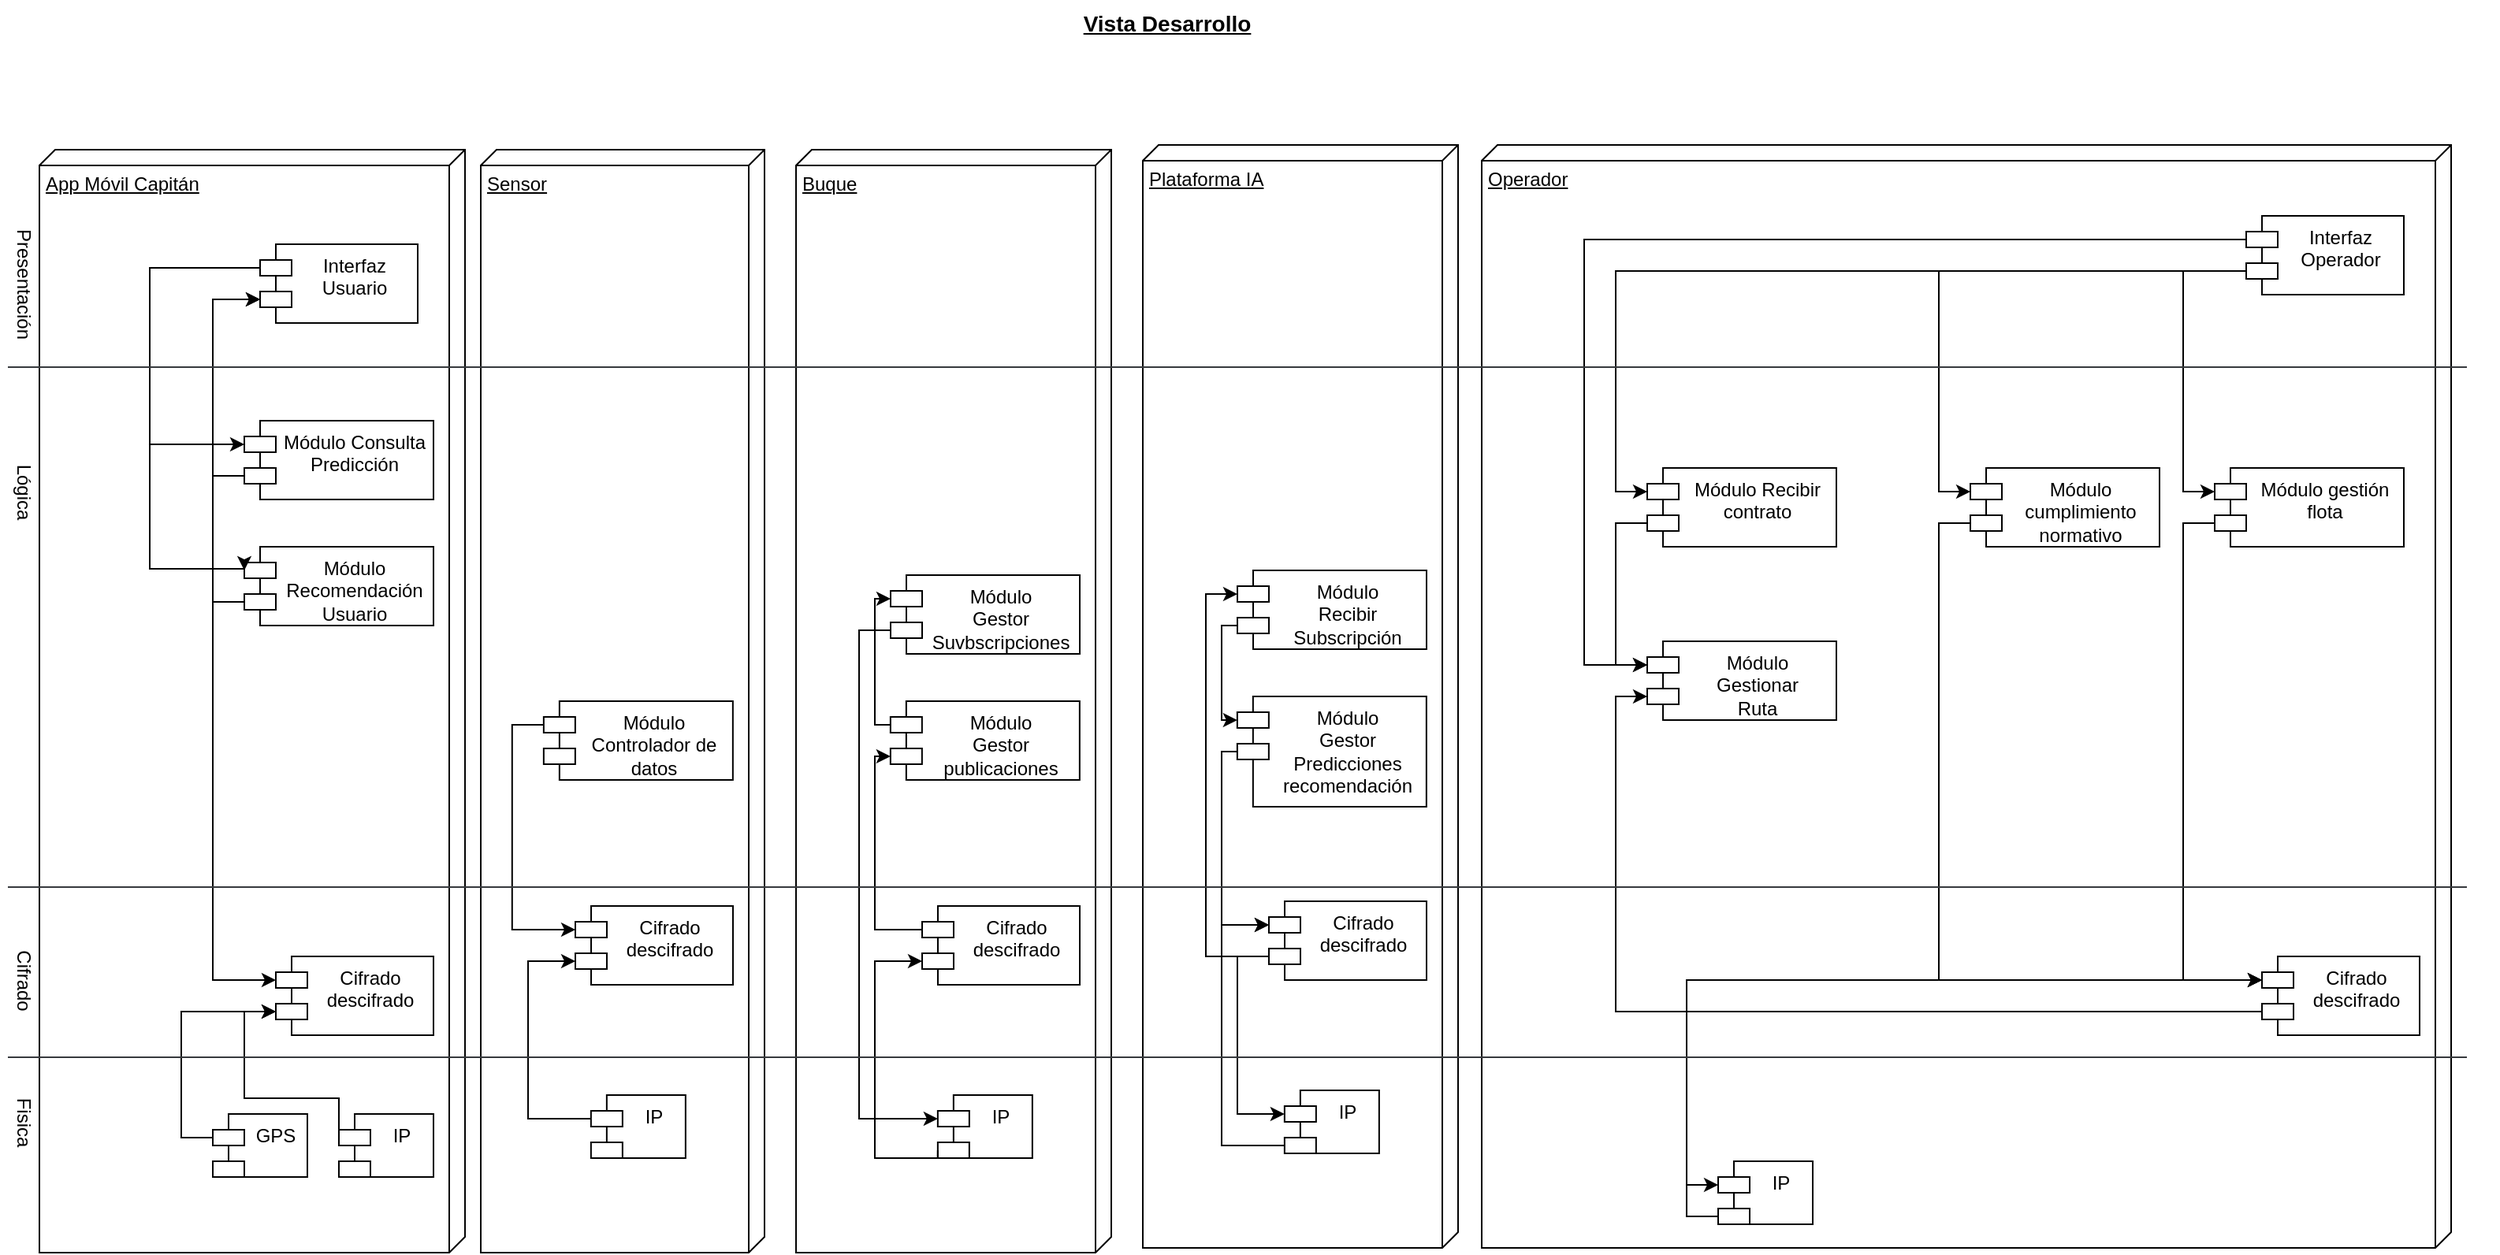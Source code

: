 <mxfile version="24.0.7" type="github">
  <diagram name="Page-1" id="5f0bae14-7c28-e335-631c-24af17079c00">
    <mxGraphModel dx="1059" dy="563" grid="1" gridSize="10" guides="1" tooltips="1" connect="1" arrows="1" fold="1" page="1" pageScale="1" pageWidth="1100" pageHeight="850" background="none" math="0" shadow="0">
      <root>
        <mxCell id="0" />
        <mxCell id="1" parent="0" />
        <mxCell id="DLwNo6UtiTYIvXjJcbHC-111" value="" style="group" parent="1" vertex="1" connectable="0">
          <mxGeometry x="230" y="130" width="1585" height="703" as="geometry" />
        </mxCell>
        <mxCell id="DLwNo6UtiTYIvXjJcbHC-93" value="Operador" style="verticalAlign=top;align=left;spacingTop=8;spacingLeft=2;spacingRight=12;shape=cube;size=10;direction=south;fontStyle=4;html=1;whiteSpace=wrap;" parent="DLwNo6UtiTYIvXjJcbHC-111" vertex="1">
          <mxGeometry x="940" width="615" height="700" as="geometry" />
        </mxCell>
        <mxCell id="DLwNo6UtiTYIvXjJcbHC-2" value="App Móvil Capitán" style="verticalAlign=top;align=left;spacingTop=8;spacingLeft=2;spacingRight=12;shape=cube;size=10;direction=south;fontStyle=4;html=1;whiteSpace=wrap;" parent="DLwNo6UtiTYIvXjJcbHC-111" vertex="1">
          <mxGeometry x="25.0" y="3" width="270" height="700" as="geometry" />
        </mxCell>
        <mxCell id="DLwNo6UtiTYIvXjJcbHC-6" value="Presentación" style="text;html=1;align=center;verticalAlign=middle;resizable=0;points=[];autosize=1;strokeColor=none;fillColor=none;rotation=90;" parent="DLwNo6UtiTYIvXjJcbHC-111" vertex="1">
          <mxGeometry x="-30.0" y="73" width="90" height="30" as="geometry" />
        </mxCell>
        <mxCell id="DLwNo6UtiTYIvXjJcbHC-7" value="Lógica" style="text;html=1;align=center;verticalAlign=middle;resizable=0;points=[];autosize=1;strokeColor=none;fillColor=none;rotation=90;" parent="DLwNo6UtiTYIvXjJcbHC-111" vertex="1">
          <mxGeometry x="-15.0" y="205" width="60" height="30" as="geometry" />
        </mxCell>
        <mxCell id="DLwNo6UtiTYIvXjJcbHC-8" value="Cifrado" style="text;html=1;align=center;verticalAlign=middle;resizable=0;points=[];autosize=1;strokeColor=none;fillColor=none;rotation=90;" parent="DLwNo6UtiTYIvXjJcbHC-111" vertex="1">
          <mxGeometry x="-15.0" y="515" width="60" height="30" as="geometry" />
        </mxCell>
        <mxCell id="DLwNo6UtiTYIvXjJcbHC-9" value="Fisica" style="text;html=1;align=center;verticalAlign=middle;resizable=0;points=[];autosize=1;strokeColor=none;fillColor=none;rotation=90;" parent="DLwNo6UtiTYIvXjJcbHC-111" vertex="1">
          <mxGeometry x="-10.0" y="605" width="50" height="30" as="geometry" />
        </mxCell>
        <mxCell id="DLwNo6UtiTYIvXjJcbHC-25" style="edgeStyle=orthogonalEdgeStyle;rounded=0;orthogonalLoop=1;jettySize=auto;html=1;exitX=0;exitY=0;exitDx=0;exitDy=15;exitPerimeter=0;entryX=0;entryY=0;entryDx=0;entryDy=15;entryPerimeter=0;" parent="DLwNo6UtiTYIvXjJcbHC-111" source="DLwNo6UtiTYIvXjJcbHC-12" target="DLwNo6UtiTYIvXjJcbHC-13" edge="1">
          <mxGeometry relative="1" as="geometry">
            <mxPoint x="144.93" y="88.97" as="sourcePoint" />
            <mxPoint x="134.93" y="203.97" as="targetPoint" />
            <Array as="points">
              <mxPoint x="95" y="78" />
              <mxPoint x="95" y="190" />
            </Array>
          </mxGeometry>
        </mxCell>
        <mxCell id="DLwNo6UtiTYIvXjJcbHC-12" value="&lt;div&gt;Interfaz &lt;br&gt;&lt;/div&gt;&lt;div&gt;Usuario&lt;br&gt;&lt;/div&gt;" style="shape=module;align=left;spacingLeft=20;align=center;verticalAlign=top;whiteSpace=wrap;html=1;" parent="DLwNo6UtiTYIvXjJcbHC-111" vertex="1">
          <mxGeometry x="165" y="63" width="100" height="50" as="geometry" />
        </mxCell>
        <mxCell id="DLwNo6UtiTYIvXjJcbHC-13" value="&lt;div&gt;Módulo Consulta&lt;br&gt;&lt;/div&gt;&lt;div&gt;Predicción&lt;br&gt;&lt;/div&gt;" style="shape=module;align=left;spacingLeft=20;align=center;verticalAlign=top;whiteSpace=wrap;html=1;" parent="DLwNo6UtiTYIvXjJcbHC-111" vertex="1">
          <mxGeometry x="155" y="175" width="120" height="50" as="geometry" />
        </mxCell>
        <mxCell id="DLwNo6UtiTYIvXjJcbHC-38" style="edgeStyle=orthogonalEdgeStyle;rounded=0;orthogonalLoop=1;jettySize=auto;html=1;exitX=0;exitY=0;exitDx=0;exitDy=35;exitPerimeter=0;entryX=0;entryY=0;entryDx=0;entryDy=15;entryPerimeter=0;" parent="DLwNo6UtiTYIvXjJcbHC-111" source="DLwNo6UtiTYIvXjJcbHC-15" target="DLwNo6UtiTYIvXjJcbHC-16" edge="1">
          <mxGeometry relative="1" as="geometry" />
        </mxCell>
        <mxCell id="DLwNo6UtiTYIvXjJcbHC-15" value="&lt;div&gt;Módulo&lt;/div&gt;&lt;div&gt;Recomendación &lt;br&gt;&lt;/div&gt;&lt;div&gt;Usuario&lt;br&gt;&lt;/div&gt;" style="shape=module;align=left;spacingLeft=20;align=center;verticalAlign=top;whiteSpace=wrap;html=1;" parent="DLwNo6UtiTYIvXjJcbHC-111" vertex="1">
          <mxGeometry x="155" y="255" width="120" height="50" as="geometry" />
        </mxCell>
        <mxCell id="DLwNo6UtiTYIvXjJcbHC-23" value="GPS" style="shape=module;align=left;spacingLeft=20;align=center;verticalAlign=top;whiteSpace=wrap;html=1;" parent="DLwNo6UtiTYIvXjJcbHC-111" vertex="1">
          <mxGeometry x="135" y="615" width="60" height="40" as="geometry" />
        </mxCell>
        <mxCell id="DLwNo6UtiTYIvXjJcbHC-32" style="edgeStyle=orthogonalEdgeStyle;rounded=0;orthogonalLoop=1;jettySize=auto;html=1;exitX=0;exitY=0;exitDx=0;exitDy=15;exitPerimeter=0;entryX=0;entryY=0;entryDx=0;entryDy=15;entryPerimeter=0;" parent="DLwNo6UtiTYIvXjJcbHC-111" source="DLwNo6UtiTYIvXjJcbHC-12" target="DLwNo6UtiTYIvXjJcbHC-15" edge="1">
          <mxGeometry relative="1" as="geometry">
            <mxPoint x="175" y="88" as="sourcePoint" />
            <mxPoint x="165" y="200" as="targetPoint" />
            <Array as="points">
              <mxPoint x="95" y="78" />
              <mxPoint x="95" y="269" />
              <mxPoint x="155" y="269" />
            </Array>
          </mxGeometry>
        </mxCell>
        <mxCell id="DLwNo6UtiTYIvXjJcbHC-33" style="edgeStyle=orthogonalEdgeStyle;rounded=0;orthogonalLoop=1;jettySize=auto;html=1;exitX=0;exitY=0;exitDx=0;exitDy=35;exitPerimeter=0;entryX=0;entryY=0;entryDx=0;entryDy=35;entryPerimeter=0;" parent="DLwNo6UtiTYIvXjJcbHC-111" source="DLwNo6UtiTYIvXjJcbHC-13" target="DLwNo6UtiTYIvXjJcbHC-12" edge="1">
          <mxGeometry relative="1" as="geometry" />
        </mxCell>
        <mxCell id="DLwNo6UtiTYIvXjJcbHC-34" style="edgeStyle=orthogonalEdgeStyle;rounded=0;orthogonalLoop=1;jettySize=auto;html=1;exitX=0;exitY=0;exitDx=0;exitDy=35;exitPerimeter=0;entryX=0;entryY=0;entryDx=0;entryDy=35;entryPerimeter=0;" parent="DLwNo6UtiTYIvXjJcbHC-111" source="DLwNo6UtiTYIvXjJcbHC-15" target="DLwNo6UtiTYIvXjJcbHC-12" edge="1">
          <mxGeometry relative="1" as="geometry" />
        </mxCell>
        <mxCell id="DLwNo6UtiTYIvXjJcbHC-56" value="" style="edgeStyle=orthogonalEdgeStyle;rounded=0;orthogonalLoop=1;jettySize=auto;html=1;exitX=0;exitY=0;exitDx=0;exitDy=15;exitPerimeter=0;entryX=0;entryY=0;entryDx=0;entryDy=35;entryPerimeter=0;" parent="DLwNo6UtiTYIvXjJcbHC-111" source="DLwNo6UtiTYIvXjJcbHC-23" target="DLwNo6UtiTYIvXjJcbHC-16" edge="1">
          <mxGeometry relative="1" as="geometry">
            <mxPoint x="265" y="545" as="targetPoint" />
            <mxPoint x="135" y="630" as="sourcePoint" />
            <Array as="points">
              <mxPoint x="115" y="630" />
              <mxPoint x="115" y="550" />
            </Array>
          </mxGeometry>
        </mxCell>
        <mxCell id="DLwNo6UtiTYIvXjJcbHC-16" value="&lt;div&gt;Cifrado&lt;/div&gt;&lt;div&gt;descifrado&lt;br&gt;&lt;/div&gt;" style="shape=module;align=left;spacingLeft=20;align=center;verticalAlign=top;whiteSpace=wrap;html=1;" parent="DLwNo6UtiTYIvXjJcbHC-111" vertex="1">
          <mxGeometry x="175" y="515" width="100" height="50" as="geometry" />
        </mxCell>
        <mxCell id="DLwNo6UtiTYIvXjJcbHC-4" value="Sensor" style="verticalAlign=top;align=left;spacingTop=8;spacingLeft=2;spacingRight=12;shape=cube;size=10;direction=south;fontStyle=4;html=1;whiteSpace=wrap;" parent="DLwNo6UtiTYIvXjJcbHC-111" vertex="1">
          <mxGeometry x="305" y="3" width="180" height="700" as="geometry" />
        </mxCell>
        <mxCell id="DLwNo6UtiTYIvXjJcbHC-43" value="" style="group" parent="DLwNo6UtiTYIvXjJcbHC-111" vertex="1" connectable="0">
          <mxGeometry x="335" y="353" width="130" height="290" as="geometry" />
        </mxCell>
        <mxCell id="DLwNo6UtiTYIvXjJcbHC-18" value="IP" style="shape=module;align=left;spacingLeft=20;align=center;verticalAlign=top;whiteSpace=wrap;html=1;" parent="DLwNo6UtiTYIvXjJcbHC-43" vertex="1">
          <mxGeometry x="39.93" y="250" width="60" height="40" as="geometry" />
        </mxCell>
        <mxCell id="DLwNo6UtiTYIvXjJcbHC-36" style="edgeStyle=orthogonalEdgeStyle;rounded=0;orthogonalLoop=1;jettySize=auto;html=1;exitX=0;exitY=0;exitDx=0;exitDy=15;exitPerimeter=0;entryX=0;entryY=0;entryDx=0;entryDy=35;entryPerimeter=0;" parent="DLwNo6UtiTYIvXjJcbHC-43" source="DLwNo6UtiTYIvXjJcbHC-18" target="DLwNo6UtiTYIvXjJcbHC-39" edge="1">
          <mxGeometry relative="1" as="geometry">
            <mxPoint x="39.93" y="180" as="targetPoint" />
            <Array as="points">
              <mxPoint y="265" />
              <mxPoint y="165" />
            </Array>
          </mxGeometry>
        </mxCell>
        <mxCell id="DLwNo6UtiTYIvXjJcbHC-39" value="&lt;div&gt;Cifrado&lt;/div&gt;&lt;div&gt;descifrado&lt;br&gt;&lt;/div&gt;" style="shape=module;align=left;spacingLeft=20;align=center;verticalAlign=top;whiteSpace=wrap;html=1;" parent="DLwNo6UtiTYIvXjJcbHC-43" vertex="1">
          <mxGeometry x="30" y="130" width="100" height="50" as="geometry" />
        </mxCell>
        <mxCell id="DLwNo6UtiTYIvXjJcbHC-40" value="&lt;div&gt;Módulo&lt;/div&gt;Controlador de datos" style="shape=module;align=left;spacingLeft=20;align=center;verticalAlign=top;whiteSpace=wrap;html=1;" parent="DLwNo6UtiTYIvXjJcbHC-43" vertex="1">
          <mxGeometry x="9.93" width="120" height="50" as="geometry" />
        </mxCell>
        <mxCell id="DLwNo6UtiTYIvXjJcbHC-42" style="edgeStyle=orthogonalEdgeStyle;rounded=0;orthogonalLoop=1;jettySize=auto;html=1;exitX=0;exitY=0;exitDx=0;exitDy=15;exitPerimeter=0;entryX=0;entryY=0;entryDx=0;entryDy=15;entryPerimeter=0;" parent="DLwNo6UtiTYIvXjJcbHC-43" source="DLwNo6UtiTYIvXjJcbHC-40" target="DLwNo6UtiTYIvXjJcbHC-39" edge="1">
          <mxGeometry relative="1" as="geometry" />
        </mxCell>
        <mxCell id="DLwNo6UtiTYIvXjJcbHC-59" value="" style="group" parent="DLwNo6UtiTYIvXjJcbHC-111" vertex="1" connectable="0">
          <mxGeometry x="725" width="200" height="700" as="geometry" />
        </mxCell>
        <mxCell id="DLwNo6UtiTYIvXjJcbHC-60" value="Plataforma IA" style="verticalAlign=top;align=left;spacingTop=8;spacingLeft=2;spacingRight=12;shape=cube;size=10;direction=south;fontStyle=4;html=1;whiteSpace=wrap;" parent="DLwNo6UtiTYIvXjJcbHC-59" vertex="1">
          <mxGeometry width="200" height="700" as="geometry" />
        </mxCell>
        <mxCell id="DLwNo6UtiTYIvXjJcbHC-61" value="" style="group" parent="DLwNo6UtiTYIvXjJcbHC-59" vertex="1" connectable="0">
          <mxGeometry x="50" y="350" width="130" height="290" as="geometry" />
        </mxCell>
        <mxCell id="DLwNo6UtiTYIvXjJcbHC-62" value="IP" style="shape=module;align=left;spacingLeft=20;align=center;verticalAlign=top;whiteSpace=wrap;html=1;" parent="DLwNo6UtiTYIvXjJcbHC-61" vertex="1">
          <mxGeometry x="39.93" y="250" width="60" height="40" as="geometry" />
        </mxCell>
        <mxCell id="DLwNo6UtiTYIvXjJcbHC-63" style="edgeStyle=orthogonalEdgeStyle;rounded=0;orthogonalLoop=1;jettySize=auto;html=1;exitX=0;exitY=0;exitDx=0;exitDy=35;exitPerimeter=0;entryX=0;entryY=0;entryDx=0;entryDy=15;entryPerimeter=0;" parent="DLwNo6UtiTYIvXjJcbHC-61" source="DLwNo6UtiTYIvXjJcbHC-62" target="DLwNo6UtiTYIvXjJcbHC-64" edge="1">
          <mxGeometry relative="1" as="geometry">
            <mxPoint x="39.93" y="180" as="targetPoint" />
            <Array as="points">
              <mxPoint y="285" />
              <mxPoint y="145" />
            </Array>
          </mxGeometry>
        </mxCell>
        <mxCell id="DLwNo6UtiTYIvXjJcbHC-64" value="&lt;div&gt;Cifrado&lt;/div&gt;&lt;div&gt;descifrado&lt;br&gt;&lt;/div&gt;" style="shape=module;align=left;spacingLeft=20;align=center;verticalAlign=top;whiteSpace=wrap;html=1;" parent="DLwNo6UtiTYIvXjJcbHC-61" vertex="1">
          <mxGeometry x="30" y="130" width="100" height="50" as="geometry" />
        </mxCell>
        <mxCell id="DLwNo6UtiTYIvXjJcbHC-65" value="&lt;div&gt;Módulo&lt;/div&gt;Gestor Predicciones recomendación" style="shape=module;align=left;spacingLeft=20;align=center;verticalAlign=top;whiteSpace=wrap;html=1;" parent="DLwNo6UtiTYIvXjJcbHC-61" vertex="1">
          <mxGeometry x="9.93" width="120" height="70" as="geometry" />
        </mxCell>
        <mxCell id="DLwNo6UtiTYIvXjJcbHC-78" style="edgeStyle=orthogonalEdgeStyle;rounded=0;orthogonalLoop=1;jettySize=auto;html=1;exitX=0;exitY=0;exitDx=0;exitDy=35;exitPerimeter=0;entryX=0;entryY=0;entryDx=0;entryDy=15;entryPerimeter=0;" parent="DLwNo6UtiTYIvXjJcbHC-61" source="DLwNo6UtiTYIvXjJcbHC-64" target="DLwNo6UtiTYIvXjJcbHC-62" edge="1">
          <mxGeometry relative="1" as="geometry" />
        </mxCell>
        <mxCell id="DLwNo6UtiTYIvXjJcbHC-80" style="edgeStyle=orthogonalEdgeStyle;rounded=0;orthogonalLoop=1;jettySize=auto;html=1;exitX=0;exitY=0;exitDx=0;exitDy=35;exitPerimeter=0;entryX=0;entryY=0;entryDx=0;entryDy=15;entryPerimeter=0;" parent="DLwNo6UtiTYIvXjJcbHC-61" source="DLwNo6UtiTYIvXjJcbHC-65" target="DLwNo6UtiTYIvXjJcbHC-64" edge="1">
          <mxGeometry relative="1" as="geometry">
            <Array as="points">
              <mxPoint y="35" />
              <mxPoint y="145" />
            </Array>
          </mxGeometry>
        </mxCell>
        <mxCell id="DLwNo6UtiTYIvXjJcbHC-67" value="&lt;div&gt;Módulo&lt;/div&gt;&lt;div&gt;Recibir&lt;/div&gt;&lt;div&gt;Subscripción&lt;br&gt;&lt;/div&gt;" style="shape=module;align=left;spacingLeft=20;align=center;verticalAlign=top;whiteSpace=wrap;html=1;" parent="DLwNo6UtiTYIvXjJcbHC-59" vertex="1">
          <mxGeometry x="60" y="270" width="120" height="50" as="geometry" />
        </mxCell>
        <mxCell id="DLwNo6UtiTYIvXjJcbHC-79" style="edgeStyle=orthogonalEdgeStyle;rounded=0;orthogonalLoop=1;jettySize=auto;html=1;exitX=0;exitY=0;exitDx=0;exitDy=35;exitPerimeter=0;entryX=0;entryY=0;entryDx=0;entryDy=15;entryPerimeter=0;" parent="DLwNo6UtiTYIvXjJcbHC-59" source="DLwNo6UtiTYIvXjJcbHC-64" target="DLwNo6UtiTYIvXjJcbHC-67" edge="1">
          <mxGeometry relative="1" as="geometry" />
        </mxCell>
        <mxCell id="DLwNo6UtiTYIvXjJcbHC-81" style="edgeStyle=orthogonalEdgeStyle;rounded=0;orthogonalLoop=1;jettySize=auto;html=1;exitX=0;exitY=0;exitDx=0;exitDy=35;exitPerimeter=0;entryX=0;entryY=0;entryDx=0;entryDy=15;entryPerimeter=0;" parent="DLwNo6UtiTYIvXjJcbHC-59" source="DLwNo6UtiTYIvXjJcbHC-67" target="DLwNo6UtiTYIvXjJcbHC-65" edge="1">
          <mxGeometry relative="1" as="geometry">
            <Array as="points">
              <mxPoint x="50" y="305" />
              <mxPoint x="50" y="365" />
            </Array>
          </mxGeometry>
        </mxCell>
        <mxCell id="DLwNo6UtiTYIvXjJcbHC-70" value="IP" style="shape=module;align=left;spacingLeft=20;align=center;verticalAlign=top;whiteSpace=wrap;html=1;" parent="DLwNo6UtiTYIvXjJcbHC-111" vertex="1">
          <mxGeometry x="215.0" y="615" width="60" height="40" as="geometry" />
        </mxCell>
        <mxCell id="DLwNo6UtiTYIvXjJcbHC-72" style="edgeStyle=orthogonalEdgeStyle;rounded=0;orthogonalLoop=1;jettySize=auto;html=1;exitX=0;exitY=0;exitDx=0;exitDy=15;exitPerimeter=0;entryX=0;entryY=0;entryDx=0;entryDy=35;entryPerimeter=0;" parent="DLwNo6UtiTYIvXjJcbHC-111" source="DLwNo6UtiTYIvXjJcbHC-70" target="DLwNo6UtiTYIvXjJcbHC-16" edge="1">
          <mxGeometry relative="1" as="geometry">
            <Array as="points">
              <mxPoint x="215" y="605" />
              <mxPoint x="155" y="605" />
              <mxPoint x="155" y="550" />
            </Array>
          </mxGeometry>
        </mxCell>
        <mxCell id="DLwNo6UtiTYIvXjJcbHC-84" value="&lt;div&gt;Módulo Recibir contrato&lt;br&gt;&lt;/div&gt;" style="shape=module;align=left;spacingLeft=20;align=center;verticalAlign=top;whiteSpace=wrap;html=1;" parent="DLwNo6UtiTYIvXjJcbHC-111" vertex="1">
          <mxGeometry x="1045" y="205" width="120" height="50" as="geometry" />
        </mxCell>
        <mxCell id="DLwNo6UtiTYIvXjJcbHC-87" value="&lt;div&gt;Módulo&lt;/div&gt;&lt;div&gt;Gestionar &lt;br&gt;&lt;/div&gt;&lt;div&gt;Ruta&lt;br&gt;&lt;/div&gt;" style="shape=module;align=left;spacingLeft=20;align=center;verticalAlign=top;whiteSpace=wrap;html=1;" parent="DLwNo6UtiTYIvXjJcbHC-111" vertex="1">
          <mxGeometry x="1045" y="315" width="120" height="50" as="geometry" />
        </mxCell>
        <mxCell id="DLwNo6UtiTYIvXjJcbHC-89" value="&lt;div&gt;Cifrado&lt;/div&gt;&lt;div&gt;descifrado&lt;br&gt;&lt;/div&gt;" style="shape=module;align=left;spacingLeft=20;align=center;verticalAlign=top;whiteSpace=wrap;html=1;" parent="DLwNo6UtiTYIvXjJcbHC-111" vertex="1">
          <mxGeometry x="1435" y="515" width="100" height="50" as="geometry" />
        </mxCell>
        <mxCell id="DLwNo6UtiTYIvXjJcbHC-92" value="IP" style="shape=module;align=left;spacingLeft=20;align=center;verticalAlign=top;whiteSpace=wrap;html=1;" parent="DLwNo6UtiTYIvXjJcbHC-111" vertex="1">
          <mxGeometry x="1090" y="645" width="60" height="40" as="geometry" />
        </mxCell>
        <mxCell id="DLwNo6UtiTYIvXjJcbHC-95" style="edgeStyle=orthogonalEdgeStyle;rounded=0;orthogonalLoop=1;jettySize=auto;html=1;exitX=0;exitY=0;exitDx=0;exitDy=35;exitPerimeter=0;entryX=0;entryY=0;entryDx=0;entryDy=15;entryPerimeter=0;" parent="DLwNo6UtiTYIvXjJcbHC-111" source="DLwNo6UtiTYIvXjJcbHC-92" target="DLwNo6UtiTYIvXjJcbHC-89" edge="1">
          <mxGeometry relative="1" as="geometry" />
        </mxCell>
        <mxCell id="DLwNo6UtiTYIvXjJcbHC-96" value="&lt;div&gt;Interfaz &lt;br&gt;&lt;/div&gt;&lt;div&gt;Operador&lt;br&gt;&lt;/div&gt;" style="shape=module;align=left;spacingLeft=20;align=center;verticalAlign=top;whiteSpace=wrap;html=1;" parent="DLwNo6UtiTYIvXjJcbHC-111" vertex="1">
          <mxGeometry x="1425" y="45" width="100" height="50" as="geometry" />
        </mxCell>
        <mxCell id="DLwNo6UtiTYIvXjJcbHC-100" style="edgeStyle=orthogonalEdgeStyle;rounded=0;orthogonalLoop=1;jettySize=auto;html=1;exitX=0;exitY=0;exitDx=0;exitDy=35;exitPerimeter=0;entryX=0;entryY=0;entryDx=0;entryDy=15;entryPerimeter=0;" parent="DLwNo6UtiTYIvXjJcbHC-111" source="DLwNo6UtiTYIvXjJcbHC-96" target="DLwNo6UtiTYIvXjJcbHC-84" edge="1">
          <mxGeometry relative="1" as="geometry" />
        </mxCell>
        <mxCell id="DLwNo6UtiTYIvXjJcbHC-101" style="edgeStyle=orthogonalEdgeStyle;rounded=0;orthogonalLoop=1;jettySize=auto;html=1;exitX=0;exitY=0;exitDx=0;exitDy=15;exitPerimeter=0;entryX=0;entryY=0;entryDx=0;entryDy=15;entryPerimeter=0;" parent="DLwNo6UtiTYIvXjJcbHC-111" source="DLwNo6UtiTYIvXjJcbHC-96" target="DLwNo6UtiTYIvXjJcbHC-87" edge="1">
          <mxGeometry relative="1" as="geometry">
            <Array as="points">
              <mxPoint x="1005" y="60" />
              <mxPoint x="1005" y="330" />
            </Array>
          </mxGeometry>
        </mxCell>
        <mxCell id="DLwNo6UtiTYIvXjJcbHC-102" style="edgeStyle=orthogonalEdgeStyle;rounded=0;orthogonalLoop=1;jettySize=auto;html=1;exitX=0;exitY=0;exitDx=0;exitDy=35;exitPerimeter=0;entryX=0;entryY=0;entryDx=0;entryDy=15;entryPerimeter=0;" parent="DLwNo6UtiTYIvXjJcbHC-111" source="DLwNo6UtiTYIvXjJcbHC-84" target="DLwNo6UtiTYIvXjJcbHC-87" edge="1">
          <mxGeometry relative="1" as="geometry" />
        </mxCell>
        <mxCell id="DLwNo6UtiTYIvXjJcbHC-103" style="edgeStyle=orthogonalEdgeStyle;rounded=0;orthogonalLoop=1;jettySize=auto;html=1;exitX=0;exitY=0;exitDx=0;exitDy=35;exitPerimeter=0;entryX=0;entryY=0;entryDx=0;entryDy=35;entryPerimeter=0;" parent="DLwNo6UtiTYIvXjJcbHC-111" source="DLwNo6UtiTYIvXjJcbHC-89" target="DLwNo6UtiTYIvXjJcbHC-87" edge="1">
          <mxGeometry relative="1" as="geometry" />
        </mxCell>
        <mxCell id="DLwNo6UtiTYIvXjJcbHC-104" value="&lt;div&gt;Módulo cumplimiento&lt;/div&gt;&lt;div&gt;normativo&lt;br&gt;&lt;/div&gt;" style="shape=module;align=left;spacingLeft=20;align=center;verticalAlign=top;whiteSpace=wrap;html=1;" parent="DLwNo6UtiTYIvXjJcbHC-111" vertex="1">
          <mxGeometry x="1250" y="205" width="120" height="50" as="geometry" />
        </mxCell>
        <mxCell id="DLwNo6UtiTYIvXjJcbHC-105" value="&lt;div&gt;Módulo gestión&lt;/div&gt;&lt;div&gt;flota&lt;br&gt;&lt;/div&gt;" style="shape=module;align=left;spacingLeft=20;align=center;verticalAlign=top;whiteSpace=wrap;html=1;" parent="DLwNo6UtiTYIvXjJcbHC-111" vertex="1">
          <mxGeometry x="1405" y="205" width="120" height="50" as="geometry" />
        </mxCell>
        <mxCell id="DLwNo6UtiTYIvXjJcbHC-106" style="edgeStyle=orthogonalEdgeStyle;rounded=0;orthogonalLoop=1;jettySize=auto;html=1;exitX=0;exitY=0;exitDx=0;exitDy=35;exitPerimeter=0;entryX=0;entryY=0;entryDx=0;entryDy=15;entryPerimeter=0;" parent="DLwNo6UtiTYIvXjJcbHC-111" source="DLwNo6UtiTYIvXjJcbHC-96" target="DLwNo6UtiTYIvXjJcbHC-104" edge="1">
          <mxGeometry relative="1" as="geometry" />
        </mxCell>
        <mxCell id="DLwNo6UtiTYIvXjJcbHC-107" style="edgeStyle=orthogonalEdgeStyle;rounded=0;orthogonalLoop=1;jettySize=auto;html=1;exitX=0;exitY=0;exitDx=0;exitDy=35;exitPerimeter=0;entryX=0;entryY=0;entryDx=0;entryDy=15;entryPerimeter=0;" parent="DLwNo6UtiTYIvXjJcbHC-111" source="DLwNo6UtiTYIvXjJcbHC-96" target="DLwNo6UtiTYIvXjJcbHC-105" edge="1">
          <mxGeometry relative="1" as="geometry" />
        </mxCell>
        <mxCell id="DLwNo6UtiTYIvXjJcbHC-108" style="edgeStyle=orthogonalEdgeStyle;rounded=0;orthogonalLoop=1;jettySize=auto;html=1;exitX=0;exitY=0;exitDx=0;exitDy=35;exitPerimeter=0;entryX=0;entryY=0;entryDx=0;entryDy=15;entryPerimeter=0;" parent="DLwNo6UtiTYIvXjJcbHC-111" source="DLwNo6UtiTYIvXjJcbHC-104" target="DLwNo6UtiTYIvXjJcbHC-89" edge="1">
          <mxGeometry relative="1" as="geometry" />
        </mxCell>
        <mxCell id="DLwNo6UtiTYIvXjJcbHC-109" style="edgeStyle=orthogonalEdgeStyle;rounded=0;orthogonalLoop=1;jettySize=auto;html=1;exitX=0;exitY=0;exitDx=0;exitDy=35;exitPerimeter=0;entryX=0;entryY=0;entryDx=0;entryDy=15;entryPerimeter=0;" parent="DLwNo6UtiTYIvXjJcbHC-111" source="DLwNo6UtiTYIvXjJcbHC-105" target="DLwNo6UtiTYIvXjJcbHC-89" edge="1">
          <mxGeometry relative="1" as="geometry" />
        </mxCell>
        <mxCell id="DLwNo6UtiTYIvXjJcbHC-10" value="" style="line;strokeWidth=1;fillColor=none;align=left;verticalAlign=middle;spacingTop=-1;spacingLeft=3;spacingRight=3;rotatable=0;labelPosition=right;points=[];portConstraint=eastwest;strokeColor=inherit;" parent="DLwNo6UtiTYIvXjJcbHC-111" vertex="1">
          <mxGeometry x="5.0" y="475" width="1580" height="8" as="geometry" />
        </mxCell>
        <mxCell id="DLwNo6UtiTYIvXjJcbHC-3" value="" style="line;strokeWidth=1;fillColor=none;align=left;verticalAlign=middle;spacingTop=-1;spacingLeft=3;spacingRight=3;rotatable=0;labelPosition=right;points=[];portConstraint=eastwest;strokeColor=inherit;" parent="DLwNo6UtiTYIvXjJcbHC-111" vertex="1">
          <mxGeometry x="5.0" y="145" width="1580" height="8" as="geometry" />
        </mxCell>
        <mxCell id="DLwNo6UtiTYIvXjJcbHC-11" value="" style="line;strokeWidth=1;fillColor=none;align=left;verticalAlign=middle;spacingTop=-1;spacingLeft=3;spacingRight=3;rotatable=0;labelPosition=right;points=[];portConstraint=eastwest;strokeColor=inherit;" parent="DLwNo6UtiTYIvXjJcbHC-111" vertex="1">
          <mxGeometry x="5.0" y="575" width="1580" height="8" as="geometry" />
        </mxCell>
        <mxCell id="DLwNo6UtiTYIvXjJcbHC-110" style="edgeStyle=orthogonalEdgeStyle;rounded=0;orthogonalLoop=1;jettySize=auto;html=1;exitX=0;exitY=0;exitDx=0;exitDy=35;exitPerimeter=0;entryX=0;entryY=0;entryDx=0;entryDy=15;entryPerimeter=0;" parent="DLwNo6UtiTYIvXjJcbHC-111" source="DLwNo6UtiTYIvXjJcbHC-89" target="DLwNo6UtiTYIvXjJcbHC-92" edge="1">
          <mxGeometry relative="1" as="geometry" />
        </mxCell>
        <mxCell id="DLwNo6UtiTYIvXjJcbHC-58" value="" style="group" parent="DLwNo6UtiTYIvXjJcbHC-111" vertex="1" connectable="0">
          <mxGeometry x="505" y="3" width="1060" height="700" as="geometry" />
        </mxCell>
        <mxCell id="DLwNo6UtiTYIvXjJcbHC-5" value="Buque" style="verticalAlign=top;align=left;spacingTop=8;spacingLeft=2;spacingRight=12;shape=cube;size=10;direction=south;fontStyle=4;html=1;whiteSpace=wrap;" parent="DLwNo6UtiTYIvXjJcbHC-58" vertex="1">
          <mxGeometry width="200" height="700" as="geometry" />
        </mxCell>
        <mxCell id="DLwNo6UtiTYIvXjJcbHC-44" value="" style="group" parent="DLwNo6UtiTYIvXjJcbHC-58" vertex="1" connectable="0">
          <mxGeometry x="50" y="350" width="130" height="290" as="geometry" />
        </mxCell>
        <mxCell id="DLwNo6UtiTYIvXjJcbHC-45" value="IP" style="shape=module;align=left;spacingLeft=20;align=center;verticalAlign=top;whiteSpace=wrap;html=1;" parent="DLwNo6UtiTYIvXjJcbHC-44" vertex="1">
          <mxGeometry x="39.93" y="250" width="60" height="40" as="geometry" />
        </mxCell>
        <mxCell id="DLwNo6UtiTYIvXjJcbHC-46" style="edgeStyle=orthogonalEdgeStyle;rounded=0;orthogonalLoop=1;jettySize=auto;html=1;exitX=0;exitY=0;exitDx=0;exitDy=35;exitPerimeter=0;entryX=0;entryY=0;entryDx=0;entryDy=35;entryPerimeter=0;" parent="DLwNo6UtiTYIvXjJcbHC-44" source="DLwNo6UtiTYIvXjJcbHC-45" target="DLwNo6UtiTYIvXjJcbHC-47" edge="1">
          <mxGeometry relative="1" as="geometry">
            <mxPoint x="39.93" y="180" as="targetPoint" />
            <Array as="points">
              <mxPoint x="40" y="290" />
              <mxPoint y="290" />
              <mxPoint y="165" />
            </Array>
          </mxGeometry>
        </mxCell>
        <mxCell id="DLwNo6UtiTYIvXjJcbHC-47" value="&lt;div&gt;Cifrado&lt;/div&gt;&lt;div&gt;descifrado&lt;br&gt;&lt;/div&gt;" style="shape=module;align=left;spacingLeft=20;align=center;verticalAlign=top;whiteSpace=wrap;html=1;" parent="DLwNo6UtiTYIvXjJcbHC-44" vertex="1">
          <mxGeometry x="30" y="130" width="100" height="50" as="geometry" />
        </mxCell>
        <mxCell id="DLwNo6UtiTYIvXjJcbHC-48" value="&lt;div&gt;Módulo&lt;/div&gt;Gestor publicaciones" style="shape=module;align=left;spacingLeft=20;align=center;verticalAlign=top;whiteSpace=wrap;html=1;" parent="DLwNo6UtiTYIvXjJcbHC-44" vertex="1">
          <mxGeometry x="9.93" width="120" height="50" as="geometry" />
        </mxCell>
        <mxCell id="DLwNo6UtiTYIvXjJcbHC-54" style="edgeStyle=orthogonalEdgeStyle;rounded=0;orthogonalLoop=1;jettySize=auto;html=1;exitX=0;exitY=0;exitDx=0;exitDy=15;exitPerimeter=0;entryX=0;entryY=0;entryDx=0;entryDy=35;entryPerimeter=0;" parent="DLwNo6UtiTYIvXjJcbHC-44" source="DLwNo6UtiTYIvXjJcbHC-47" target="DLwNo6UtiTYIvXjJcbHC-48" edge="1">
          <mxGeometry relative="1" as="geometry">
            <Array as="points">
              <mxPoint y="145" />
              <mxPoint y="35" />
            </Array>
          </mxGeometry>
        </mxCell>
        <mxCell id="DLwNo6UtiTYIvXjJcbHC-50" value="&lt;div&gt;Módulo&lt;/div&gt;&lt;div&gt;Gestor&lt;/div&gt;&lt;div&gt;Suvbscripciones&lt;br&gt;&lt;/div&gt;" style="shape=module;align=left;spacingLeft=20;align=center;verticalAlign=top;whiteSpace=wrap;html=1;" parent="DLwNo6UtiTYIvXjJcbHC-58" vertex="1">
          <mxGeometry x="60" y="270" width="120" height="50" as="geometry" />
        </mxCell>
        <mxCell id="DLwNo6UtiTYIvXjJcbHC-51" style="edgeStyle=orthogonalEdgeStyle;rounded=0;orthogonalLoop=1;jettySize=auto;html=1;exitX=0;exitY=0;exitDx=0;exitDy=35;exitPerimeter=0;entryX=0;entryY=0;entryDx=0;entryDy=15;entryPerimeter=0;" parent="DLwNo6UtiTYIvXjJcbHC-58" source="DLwNo6UtiTYIvXjJcbHC-50" target="DLwNo6UtiTYIvXjJcbHC-45" edge="1">
          <mxGeometry relative="1" as="geometry" />
        </mxCell>
        <mxCell id="DLwNo6UtiTYIvXjJcbHC-55" style="edgeStyle=orthogonalEdgeStyle;rounded=0;orthogonalLoop=1;jettySize=auto;html=1;exitX=0;exitY=0;exitDx=0;exitDy=15;exitPerimeter=0;entryX=0;entryY=0;entryDx=0;entryDy=15;entryPerimeter=0;" parent="DLwNo6UtiTYIvXjJcbHC-58" source="DLwNo6UtiTYIvXjJcbHC-48" target="DLwNo6UtiTYIvXjJcbHC-50" edge="1">
          <mxGeometry relative="1" as="geometry">
            <Array as="points">
              <mxPoint x="50" y="365" />
              <mxPoint x="50" y="285" />
            </Array>
          </mxGeometry>
        </mxCell>
        <mxCell id="3OUPK1xPiOdTDKpMhkYs-2" value="" style="line;strokeWidth=1;fillColor=#330000;align=left;verticalAlign=middle;spacingTop=-1;spacingLeft=3;spacingRight=3;rotatable=0;labelPosition=right;points=[];portConstraint=eastwest;strokeColor=#36393d;" vertex="1" parent="DLwNo6UtiTYIvXjJcbHC-58">
          <mxGeometry x="-500" y="134" width="1560" height="8" as="geometry" />
        </mxCell>
        <mxCell id="3OUPK1xPiOdTDKpMhkYs-3" value="" style="line;strokeWidth=1;fillColor=#330000;align=left;verticalAlign=middle;spacingTop=-1;spacingLeft=3;spacingRight=3;rotatable=0;labelPosition=right;points=[];portConstraint=eastwest;strokeColor=#36393d;" vertex="1" parent="DLwNo6UtiTYIvXjJcbHC-111">
          <mxGeometry x="5" y="467" width="1560" height="8" as="geometry" />
        </mxCell>
        <mxCell id="3OUPK1xPiOdTDKpMhkYs-4" value="" style="line;strokeWidth=1;fillColor=#330000;align=left;verticalAlign=middle;spacingTop=-1;spacingLeft=3;spacingRight=3;rotatable=0;labelPosition=right;points=[];portConstraint=eastwest;strokeColor=#36393d;" vertex="1" parent="DLwNo6UtiTYIvXjJcbHC-111">
          <mxGeometry x="5" y="575" width="1560" height="8" as="geometry" />
        </mxCell>
        <mxCell id="DLwNo6UtiTYIvXjJcbHC-112" value="&lt;b&gt;&lt;u&gt;&lt;font style=&quot;font-size: 14px;&quot;&gt;Vista Desarrollo&lt;/font&gt;&lt;/u&gt;&lt;/b&gt;" style="text;html=1;align=center;verticalAlign=middle;resizable=0;points=[];autosize=1;strokeColor=none;fillColor=none;" parent="1" vertex="1">
          <mxGeometry x="905" y="38" width="130" height="30" as="geometry" />
        </mxCell>
      </root>
    </mxGraphModel>
  </diagram>
</mxfile>
